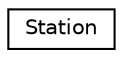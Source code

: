 digraph "Graphical Class Hierarchy"
{
  edge [fontname="Helvetica",fontsize="10",labelfontname="Helvetica",labelfontsize="10"];
  node [fontname="Helvetica",fontsize="10",shape=record];
  rankdir="LR";
  Node0 [label="Station",height=0.2,width=0.4,color="black", fillcolor="white", style="filled",URL="$structStation.html",tooltip="Station struct. Data for one perticulair staion can be stored in here. "];
}
